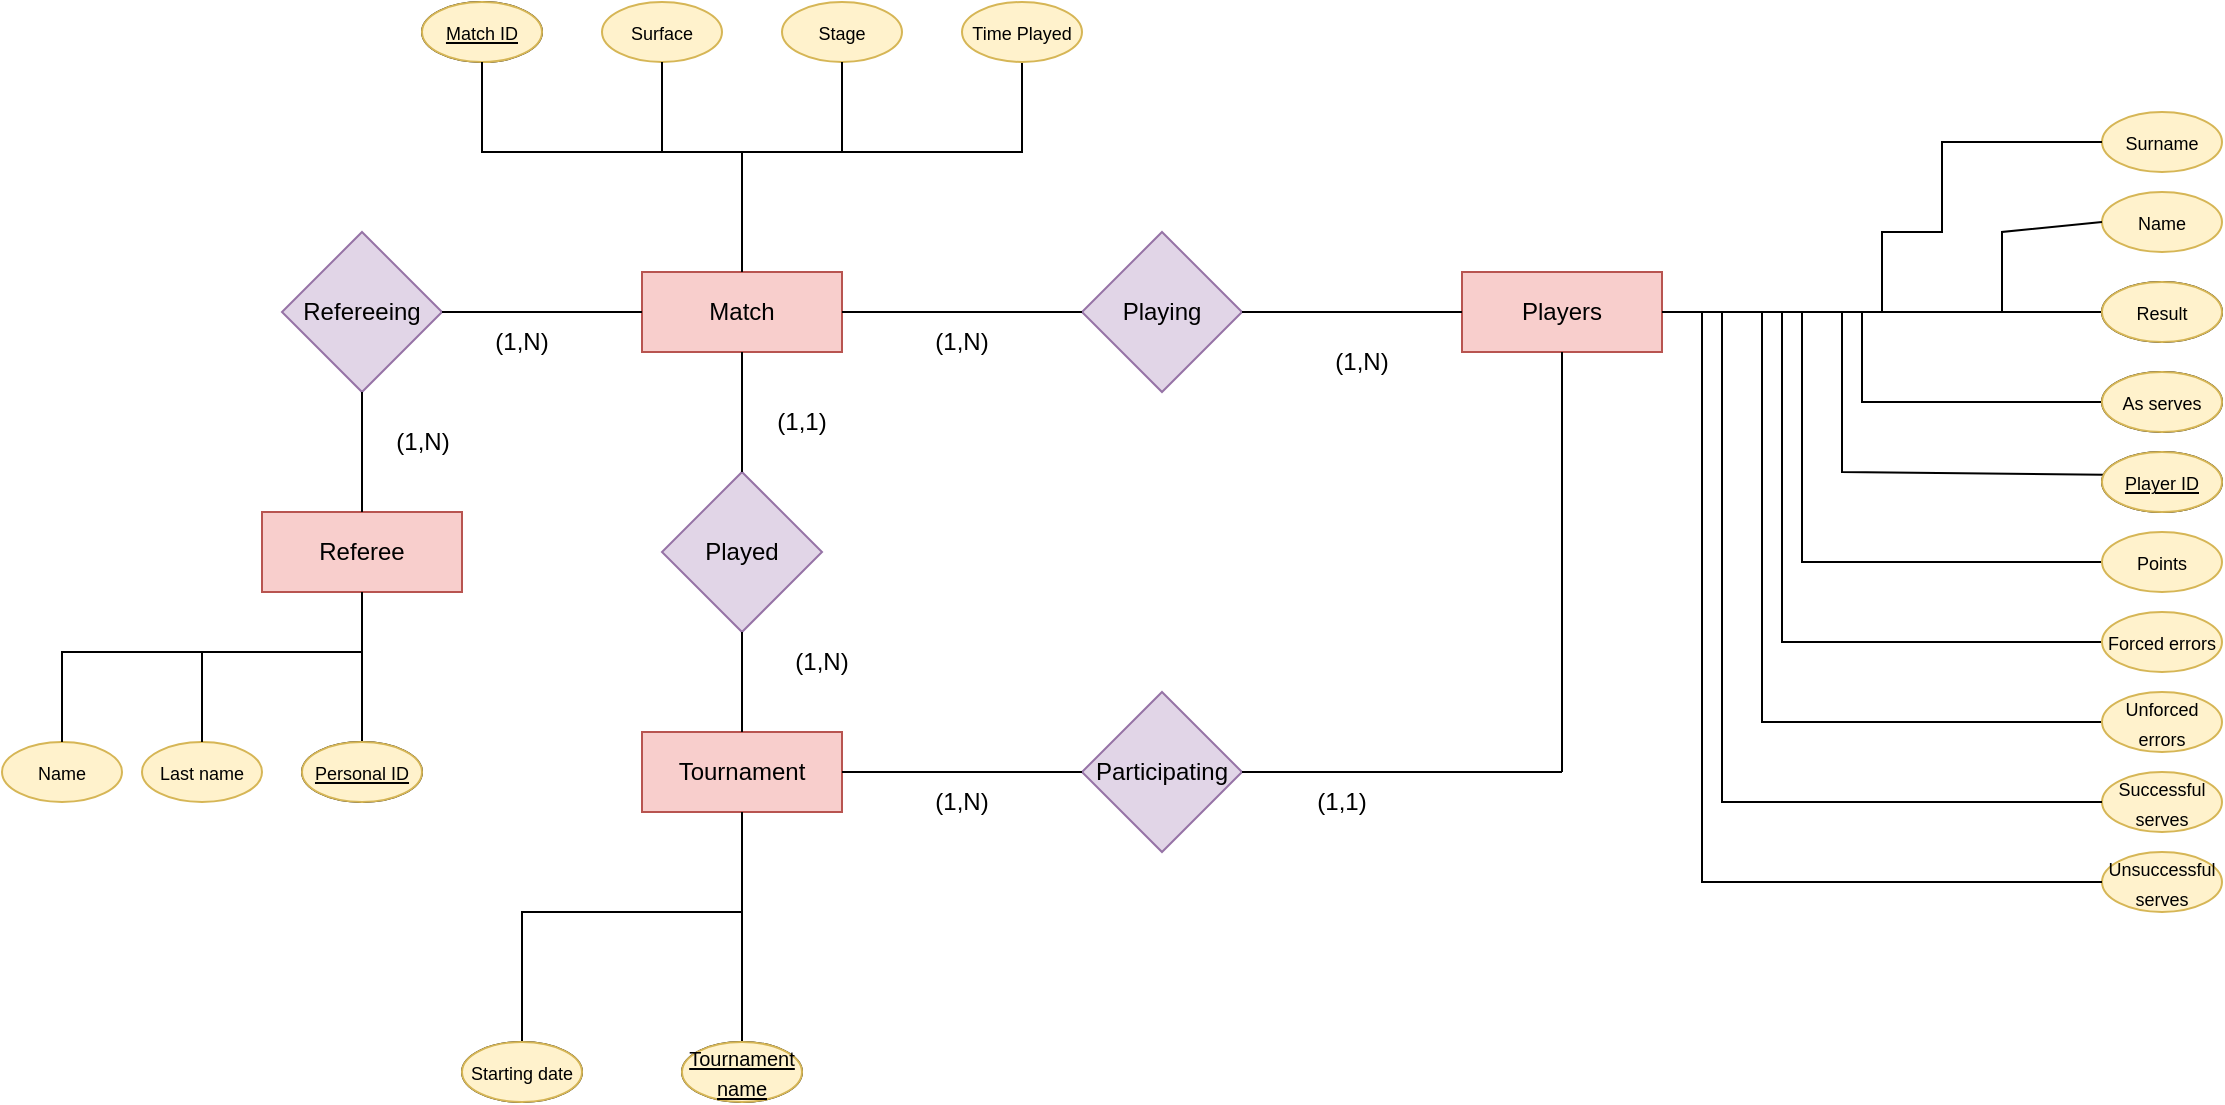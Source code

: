 <mxfile version="21.1.8">
  <diagram name="Page-1" id="ivi_GzzBbnTKShinMN6c">
    <mxGraphModel dx="1401" dy="1669" grid="1" gridSize="10" guides="1" tooltips="1" connect="1" arrows="1" fold="1" page="1" pageScale="1" pageWidth="850" pageHeight="1100" math="0" shadow="0">
      <root>
        <mxCell id="0" />
        <mxCell id="1" parent="0" />
        <mxCell id="fI0UlLMCyQehsWo7p1q2-103" value="Played" style="rhombus;whiteSpace=wrap;html=1;fillColor=#e1d5e7;strokeColor=#9673a6;" vertex="1" parent="1">
          <mxGeometry x="110" y="-160" width="80" height="80" as="geometry" />
        </mxCell>
        <mxCell id="fI0UlLMCyQehsWo7p1q2-104" value="Tournament" style="rounded=0;whiteSpace=wrap;html=1;fillColor=#f8cecc;strokeColor=#b85450;" vertex="1" parent="1">
          <mxGeometry x="100" y="-30" width="100" height="40" as="geometry" />
        </mxCell>
        <mxCell id="fI0UlLMCyQehsWo7p1q2-105" value="" style="endArrow=none;html=1;rounded=0;exitX=0.5;exitY=0;exitDx=0;exitDy=0;entryX=0.5;entryY=1;entryDx=0;entryDy=0;" edge="1" parent="1" source="fI0UlLMCyQehsWo7p1q2-104" target="fI0UlLMCyQehsWo7p1q2-103">
          <mxGeometry width="50" height="50" relative="1" as="geometry">
            <mxPoint x="100" y="-100" as="sourcePoint" />
            <mxPoint x="150" y="-150" as="targetPoint" />
          </mxGeometry>
        </mxCell>
        <mxCell id="fI0UlLMCyQehsWo7p1q2-106" value="Match" style="rounded=0;whiteSpace=wrap;html=1;fillColor=#f8cecc;strokeColor=#b85450;" vertex="1" parent="1">
          <mxGeometry x="100" y="-260" width="100" height="40" as="geometry" />
        </mxCell>
        <mxCell id="fI0UlLMCyQehsWo7p1q2-107" value="(1,N)" style="text;html=1;strokeColor=none;fillColor=none;align=center;verticalAlign=middle;whiteSpace=wrap;rounded=0;" vertex="1" parent="1">
          <mxGeometry x="160" y="-80" width="60" height="30" as="geometry" />
        </mxCell>
        <mxCell id="fI0UlLMCyQehsWo7p1q2-108" value="(1,1)" style="text;html=1;strokeColor=none;fillColor=none;align=center;verticalAlign=middle;whiteSpace=wrap;rounded=0;" vertex="1" parent="1">
          <mxGeometry x="150" y="-200" width="60" height="30" as="geometry" />
        </mxCell>
        <mxCell id="fI0UlLMCyQehsWo7p1q2-109" value="Refereeing" style="rhombus;whiteSpace=wrap;html=1;fillColor=#e1d5e7;strokeColor=#9673a6;" vertex="1" parent="1">
          <mxGeometry x="-80" y="-280" width="80" height="80" as="geometry" />
        </mxCell>
        <mxCell id="fI0UlLMCyQehsWo7p1q2-110" value="" style="endArrow=none;html=1;rounded=0;exitX=1;exitY=0.5;exitDx=0;exitDy=0;" edge="1" parent="1" source="fI0UlLMCyQehsWo7p1q2-109">
          <mxGeometry width="50" height="50" relative="1" as="geometry">
            <mxPoint x="50" y="-190" as="sourcePoint" />
            <mxPoint x="100" y="-240" as="targetPoint" />
          </mxGeometry>
        </mxCell>
        <mxCell id="fI0UlLMCyQehsWo7p1q2-111" value="Referee" style="rounded=0;whiteSpace=wrap;html=1;fillColor=#f8cecc;strokeColor=#b85450;" vertex="1" parent="1">
          <mxGeometry x="-90" y="-140" width="100" height="40" as="geometry" />
        </mxCell>
        <mxCell id="fI0UlLMCyQehsWo7p1q2-112" value="(1,N)" style="text;html=1;strokeColor=none;fillColor=none;align=center;verticalAlign=middle;whiteSpace=wrap;rounded=0;" vertex="1" parent="1">
          <mxGeometry x="10" y="-240" width="60" height="30" as="geometry" />
        </mxCell>
        <mxCell id="fI0UlLMCyQehsWo7p1q2-113" value="(1,N)" style="text;html=1;align=center;verticalAlign=middle;resizable=0;points=[];autosize=1;strokeColor=none;fillColor=none;" vertex="1" parent="1">
          <mxGeometry x="-35" y="-190" width="50" height="30" as="geometry" />
        </mxCell>
        <mxCell id="fI0UlLMCyQehsWo7p1q2-114" value="Playing" style="rhombus;whiteSpace=wrap;html=1;fillColor=#e1d5e7;strokeColor=#9673a6;" vertex="1" parent="1">
          <mxGeometry x="320" y="-280" width="80" height="80" as="geometry" />
        </mxCell>
        <mxCell id="fI0UlLMCyQehsWo7p1q2-115" value="" style="endArrow=none;html=1;rounded=0;exitX=1;exitY=0.5;exitDx=0;exitDy=0;entryX=0;entryY=0.5;entryDx=0;entryDy=0;" edge="1" parent="1" source="fI0UlLMCyQehsWo7p1q2-106" target="fI0UlLMCyQehsWo7p1q2-114">
          <mxGeometry width="50" height="50" relative="1" as="geometry">
            <mxPoint x="220" y="-190" as="sourcePoint" />
            <mxPoint x="270" y="-240" as="targetPoint" />
          </mxGeometry>
        </mxCell>
        <mxCell id="fI0UlLMCyQehsWo7p1q2-116" value="Players" style="rounded=0;whiteSpace=wrap;html=1;fillColor=#f8cecc;strokeColor=#b85450;" vertex="1" parent="1">
          <mxGeometry x="510" y="-260" width="100" height="40" as="geometry" />
        </mxCell>
        <mxCell id="fI0UlLMCyQehsWo7p1q2-117" value="(1,N)" style="text;html=1;strokeColor=none;fillColor=none;align=center;verticalAlign=middle;whiteSpace=wrap;rounded=0;" vertex="1" parent="1">
          <mxGeometry x="430" y="-230" width="60" height="30" as="geometry" />
        </mxCell>
        <mxCell id="fI0UlLMCyQehsWo7p1q2-118" value="(1,N)" style="text;html=1;strokeColor=none;fillColor=none;align=center;verticalAlign=middle;whiteSpace=wrap;rounded=0;" vertex="1" parent="1">
          <mxGeometry x="230" y="-240" width="60" height="30" as="geometry" />
        </mxCell>
        <mxCell id="fI0UlLMCyQehsWo7p1q2-119" value="Participating" style="rhombus;whiteSpace=wrap;html=1;fillColor=#e1d5e7;strokeColor=#9673a6;" vertex="1" parent="1">
          <mxGeometry x="320" y="-50" width="80" height="80" as="geometry" />
        </mxCell>
        <mxCell id="fI0UlLMCyQehsWo7p1q2-120" value="" style="endArrow=none;html=1;rounded=0;exitX=1;exitY=0.5;exitDx=0;exitDy=0;" edge="1" parent="1" source="fI0UlLMCyQehsWo7p1q2-104">
          <mxGeometry width="50" height="50" relative="1" as="geometry">
            <mxPoint x="270" y="40" as="sourcePoint" />
            <mxPoint x="320" y="-10" as="targetPoint" />
          </mxGeometry>
        </mxCell>
        <mxCell id="fI0UlLMCyQehsWo7p1q2-121" value="(1,N)" style="text;html=1;strokeColor=none;fillColor=none;align=center;verticalAlign=middle;whiteSpace=wrap;rounded=0;" vertex="1" parent="1">
          <mxGeometry x="230" y="-10" width="60" height="30" as="geometry" />
        </mxCell>
        <mxCell id="fI0UlLMCyQehsWo7p1q2-122" value="&lt;font style=&quot;font-size: 9px;&quot;&gt;&lt;u&gt;Personal ID&lt;/u&gt;&lt;/font&gt;" style="ellipse;whiteSpace=wrap;html=1;" vertex="1" parent="1">
          <mxGeometry x="-70" y="-25" width="60" height="30" as="geometry" />
        </mxCell>
        <mxCell id="fI0UlLMCyQehsWo7p1q2-123" value="" style="endArrow=none;html=1;rounded=0;entryX=0.5;entryY=0;entryDx=0;entryDy=0;" edge="1" parent="1" target="fI0UlLMCyQehsWo7p1q2-178">
          <mxGeometry width="50" height="50" relative="1" as="geometry">
            <mxPoint x="-40" y="-100" as="sourcePoint" />
            <mxPoint x="-40.19" y="-80" as="targetPoint" />
          </mxGeometry>
        </mxCell>
        <mxCell id="fI0UlLMCyQehsWo7p1q2-124" value="&lt;font size=&quot;1&quot;&gt;&lt;u&gt;Name&lt;/u&gt;&lt;/font&gt;" style="ellipse;whiteSpace=wrap;html=1;" vertex="1" parent="1">
          <mxGeometry x="120" y="125" width="60" height="30" as="geometry" />
        </mxCell>
        <mxCell id="fI0UlLMCyQehsWo7p1q2-125" value="&lt;font size=&quot;1&quot;&gt;&lt;span style=&quot;font-size: 9px;&quot;&gt;Starting date&lt;/span&gt;&lt;/font&gt;" style="ellipse;whiteSpace=wrap;html=1;" vertex="1" parent="1">
          <mxGeometry x="10" y="125" width="60" height="30" as="geometry" />
        </mxCell>
        <mxCell id="fI0UlLMCyQehsWo7p1q2-126" value="" style="endArrow=none;html=1;rounded=0;entryX=0.5;entryY=1;entryDx=0;entryDy=0;exitX=0.5;exitY=0;exitDx=0;exitDy=0;" edge="1" parent="1" source="fI0UlLMCyQehsWo7p1q2-179" target="fI0UlLMCyQehsWo7p1q2-104">
          <mxGeometry width="50" height="50" relative="1" as="geometry">
            <mxPoint x="100" y="50" as="sourcePoint" />
            <mxPoint x="150" as="targetPoint" />
          </mxGeometry>
        </mxCell>
        <mxCell id="fI0UlLMCyQehsWo7p1q2-127" value="" style="endArrow=none;html=1;rounded=0;entryX=0.5;entryY=1;entryDx=0;entryDy=0;exitX=0.5;exitY=0;exitDx=0;exitDy=0;" edge="1" parent="1" source="fI0UlLMCyQehsWo7p1q2-180" target="fI0UlLMCyQehsWo7p1q2-104">
          <mxGeometry width="50" height="50" relative="1" as="geometry">
            <mxPoint x="110" y="60" as="sourcePoint" />
            <mxPoint x="160" y="20" as="targetPoint" />
            <Array as="points">
              <mxPoint x="40" y="60" />
              <mxPoint x="150" y="60" />
            </Array>
          </mxGeometry>
        </mxCell>
        <mxCell id="fI0UlLMCyQehsWo7p1q2-146" value="" style="endArrow=none;html=1;rounded=0;" edge="1" parent="1">
          <mxGeometry width="50" height="50" relative="1" as="geometry">
            <mxPoint x="400" y="-10" as="sourcePoint" />
            <mxPoint x="560" y="-10" as="targetPoint" />
          </mxGeometry>
        </mxCell>
        <mxCell id="fI0UlLMCyQehsWo7p1q2-147" value="(1,1)" style="text;html=1;strokeColor=none;fillColor=none;align=center;verticalAlign=middle;whiteSpace=wrap;rounded=0;" vertex="1" parent="1">
          <mxGeometry x="420" y="-10" width="60" height="30" as="geometry" />
        </mxCell>
        <mxCell id="fI0UlLMCyQehsWo7p1q2-178" value="&lt;font style=&quot;font-size: 9px;&quot;&gt;&lt;u&gt;Personal ID&lt;/u&gt;&lt;/font&gt;" style="ellipse;whiteSpace=wrap;html=1;fillColor=#fff2cc;strokeColor=#d6b656;" vertex="1" parent="1">
          <mxGeometry x="-70" y="-25" width="60" height="30" as="geometry" />
        </mxCell>
        <mxCell id="fI0UlLMCyQehsWo7p1q2-179" value="&lt;font size=&quot;1&quot;&gt;&lt;u&gt;Tournament name&lt;/u&gt;&lt;/font&gt;" style="ellipse;whiteSpace=wrap;html=1;fillColor=#fff2cc;strokeColor=#d6b656;" vertex="1" parent="1">
          <mxGeometry x="120" y="125" width="60" height="30" as="geometry" />
        </mxCell>
        <mxCell id="fI0UlLMCyQehsWo7p1q2-180" value="&lt;font size=&quot;1&quot;&gt;&lt;span style=&quot;font-size: 9px;&quot;&gt;Starting date&lt;/span&gt;&lt;/font&gt;" style="ellipse;whiteSpace=wrap;html=1;fillColor=#fff2cc;strokeColor=#d6b656;" vertex="1" parent="1">
          <mxGeometry x="10" y="125" width="60" height="30" as="geometry" />
        </mxCell>
        <mxCell id="fI0UlLMCyQehsWo7p1q2-181" value="" style="endArrow=none;html=1;rounded=0;entryX=0;entryY=0.5;entryDx=0;entryDy=0;" edge="1" parent="1" target="fI0UlLMCyQehsWo7p1q2-116">
          <mxGeometry width="50" height="50" relative="1" as="geometry">
            <mxPoint x="400" y="-240" as="sourcePoint" />
            <mxPoint x="450" y="-290" as="targetPoint" />
          </mxGeometry>
        </mxCell>
        <mxCell id="fI0UlLMCyQehsWo7p1q2-182" value="" style="endArrow=none;html=1;rounded=0;entryX=0.5;entryY=1;entryDx=0;entryDy=0;" edge="1" parent="1" target="fI0UlLMCyQehsWo7p1q2-109">
          <mxGeometry width="50" height="50" relative="1" as="geometry">
            <mxPoint x="-40" y="-140" as="sourcePoint" />
            <mxPoint x="10" y="-190" as="targetPoint" />
          </mxGeometry>
        </mxCell>
        <mxCell id="fI0UlLMCyQehsWo7p1q2-183" value="" style="endArrow=none;html=1;rounded=0;entryX=0.5;entryY=1;entryDx=0;entryDy=0;" edge="1" parent="1" target="fI0UlLMCyQehsWo7p1q2-106">
          <mxGeometry width="50" height="50" relative="1" as="geometry">
            <mxPoint x="150" y="-160" as="sourcePoint" />
            <mxPoint x="200" y="-210" as="targetPoint" />
          </mxGeometry>
        </mxCell>
        <mxCell id="fI0UlLMCyQehsWo7p1q2-184" value="" style="endArrow=none;html=1;rounded=0;entryX=0.5;entryY=1;entryDx=0;entryDy=0;" edge="1" parent="1" target="fI0UlLMCyQehsWo7p1q2-116">
          <mxGeometry width="50" height="50" relative="1" as="geometry">
            <mxPoint x="560" y="-10" as="sourcePoint" />
            <mxPoint x="550" y="-190" as="targetPoint" />
          </mxGeometry>
        </mxCell>
        <mxCell id="fI0UlLMCyQehsWo7p1q2-185" value="&lt;font size=&quot;1&quot;&gt;&lt;span style=&quot;font-size: 9px;&quot;&gt;Name&lt;/span&gt;&lt;/font&gt;" style="ellipse;whiteSpace=wrap;html=1;fillColor=#fff2cc;strokeColor=#d6b656;" vertex="1" parent="1">
          <mxGeometry x="-220" y="-25" width="60" height="30" as="geometry" />
        </mxCell>
        <mxCell id="fI0UlLMCyQehsWo7p1q2-186" value="&lt;font size=&quot;1&quot;&gt;&lt;span style=&quot;font-size: 9px;&quot;&gt;Last name&lt;/span&gt;&lt;/font&gt;" style="ellipse;whiteSpace=wrap;html=1;fillColor=#fff2cc;strokeColor=#d6b656;" vertex="1" parent="1">
          <mxGeometry x="-150" y="-25" width="60" height="30" as="geometry" />
        </mxCell>
        <mxCell id="fI0UlLMCyQehsWo7p1q2-187" value="" style="endArrow=none;html=1;rounded=0;" edge="1" parent="1">
          <mxGeometry width="50" height="50" relative="1" as="geometry">
            <mxPoint x="-120" y="-25" as="sourcePoint" />
            <mxPoint x="-40" y="-70" as="targetPoint" />
            <Array as="points">
              <mxPoint x="-120" y="-70" />
            </Array>
          </mxGeometry>
        </mxCell>
        <mxCell id="fI0UlLMCyQehsWo7p1q2-188" value="" style="endArrow=none;html=1;rounded=0;exitX=0.5;exitY=0;exitDx=0;exitDy=0;" edge="1" parent="1" source="fI0UlLMCyQehsWo7p1q2-185">
          <mxGeometry width="50" height="50" relative="1" as="geometry">
            <mxPoint x="-180" y="-60" as="sourcePoint" />
            <mxPoint x="-40" y="-70" as="targetPoint" />
            <Array as="points">
              <mxPoint x="-190" y="-70" />
            </Array>
          </mxGeometry>
        </mxCell>
        <mxCell id="fI0UlLMCyQehsWo7p1q2-193" value="&lt;font style=&quot;font-size: 9px;&quot;&gt;&lt;u&gt;Match ID&lt;/u&gt;&lt;/font&gt;" style="ellipse;whiteSpace=wrap;html=1;" vertex="1" parent="1">
          <mxGeometry x="-10" y="-395" width="60" height="30" as="geometry" />
        </mxCell>
        <mxCell id="fI0UlLMCyQehsWo7p1q2-194" value="" style="endArrow=none;html=1;rounded=0;entryX=0.5;entryY=1;entryDx=0;entryDy=0;exitX=0.5;exitY=0;exitDx=0;exitDy=0;" edge="1" target="fI0UlLMCyQehsWo7p1q2-201" parent="1">
          <mxGeometry width="50" height="50" relative="1" as="geometry">
            <mxPoint x="150" y="-260" as="sourcePoint" />
            <mxPoint x="307.5" y="-365" as="targetPoint" />
            <Array as="points">
              <mxPoint x="150" y="-320" />
              <mxPoint x="290" y="-320" />
            </Array>
          </mxGeometry>
        </mxCell>
        <mxCell id="fI0UlLMCyQehsWo7p1q2-195" value="&lt;font size=&quot;1&quot;&gt;&lt;span style=&quot;font-size: 9px;&quot;&gt;Surface&lt;/span&gt;&lt;/font&gt;" style="ellipse;whiteSpace=wrap;html=1;fillColor=#fff2cc;strokeColor=#d6b656;" vertex="1" parent="1">
          <mxGeometry x="80" y="-395" width="60" height="30" as="geometry" />
        </mxCell>
        <mxCell id="fI0UlLMCyQehsWo7p1q2-196" value="&lt;font style=&quot;font-size: 9px;&quot;&gt;Stage&lt;/font&gt;" style="ellipse;whiteSpace=wrap;html=1;fillColor=#fff2cc;strokeColor=#d6b656;" vertex="1" parent="1">
          <mxGeometry x="170" y="-395" width="60" height="30" as="geometry" />
        </mxCell>
        <mxCell id="fI0UlLMCyQehsWo7p1q2-197" value="&lt;font style=&quot;font-size: 9px;&quot;&gt;&lt;u&gt;Match ID&lt;/u&gt;&lt;/font&gt;" style="ellipse;whiteSpace=wrap;html=1;fillColor=#fff2cc;strokeColor=#d6b656;" vertex="1" parent="1">
          <mxGeometry x="-10" y="-395" width="60" height="30" as="geometry" />
        </mxCell>
        <mxCell id="fI0UlLMCyQehsWo7p1q2-198" value="" style="endArrow=none;html=1;rounded=0;entryX=0.5;entryY=1;entryDx=0;entryDy=0;exitX=0.5;exitY=0;exitDx=0;exitDy=0;" edge="1" target="fI0UlLMCyQehsWo7p1q2-193" parent="1">
          <mxGeometry width="50" height="50" relative="1" as="geometry">
            <mxPoint x="150" y="-260" as="sourcePoint" />
            <mxPoint x="20" y="-365" as="targetPoint" />
            <Array as="points">
              <mxPoint x="150" y="-320" />
              <mxPoint x="20" y="-320" />
            </Array>
          </mxGeometry>
        </mxCell>
        <mxCell id="fI0UlLMCyQehsWo7p1q2-199" value="" style="endArrow=none;html=1;rounded=0;" edge="1" parent="1">
          <mxGeometry width="50" height="50" relative="1" as="geometry">
            <mxPoint x="150" y="-320" as="sourcePoint" />
            <mxPoint x="110" y="-365" as="targetPoint" />
            <Array as="points">
              <mxPoint x="110" y="-320" />
            </Array>
          </mxGeometry>
        </mxCell>
        <mxCell id="fI0UlLMCyQehsWo7p1q2-200" value="" style="endArrow=none;html=1;rounded=0;entryX=0.5;entryY=1;entryDx=0;entryDy=0;exitX=0.5;exitY=0;exitDx=0;exitDy=0;" edge="1" target="fI0UlLMCyQehsWo7p1q2-196" parent="1">
          <mxGeometry width="50" height="50" relative="1" as="geometry">
            <mxPoint x="150" y="-260" as="sourcePoint" />
            <mxPoint x="200" y="-365" as="targetPoint" />
            <Array as="points">
              <mxPoint x="150" y="-320" />
              <mxPoint x="200" y="-320" />
            </Array>
          </mxGeometry>
        </mxCell>
        <mxCell id="fI0UlLMCyQehsWo7p1q2-201" value="&lt;font size=&quot;1&quot;&gt;&lt;span style=&quot;font-size: 9px;&quot;&gt;Time Played&lt;/span&gt;&lt;/font&gt;" style="ellipse;whiteSpace=wrap;html=1;fillColor=#fff2cc;strokeColor=#d6b656;" vertex="1" parent="1">
          <mxGeometry x="260" y="-395" width="60" height="30" as="geometry" />
        </mxCell>
        <mxCell id="fI0UlLMCyQehsWo7p1q2-202" value="&lt;font style=&quot;font-size: 9px;&quot;&gt;&lt;u&gt;Personal ID&lt;/u&gt;&lt;/font&gt;" style="ellipse;whiteSpace=wrap;html=1;" vertex="1" parent="1">
          <mxGeometry x="830" y="-170" width="60" height="30" as="geometry" />
        </mxCell>
        <mxCell id="fI0UlLMCyQehsWo7p1q2-203" value="&lt;font size=&quot;1&quot;&gt;&lt;span style=&quot;font-size: 9px;&quot;&gt;As serves&lt;/span&gt;&lt;/font&gt;" style="ellipse;whiteSpace=wrap;html=1;" vertex="1" parent="1">
          <mxGeometry x="830" y="-210" width="60" height="30" as="geometry" />
        </mxCell>
        <mxCell id="fI0UlLMCyQehsWo7p1q2-204" value="&lt;font size=&quot;1&quot;&gt;&lt;span style=&quot;font-size: 9px;&quot;&gt;Resault&lt;/span&gt;&lt;/font&gt;" style="ellipse;whiteSpace=wrap;html=1;" vertex="1" parent="1">
          <mxGeometry x="830" y="-255" width="60" height="30" as="geometry" />
        </mxCell>
        <mxCell id="fI0UlLMCyQehsWo7p1q2-205" value="" style="endArrow=none;html=1;rounded=0;entryX=0;entryY=0.5;entryDx=0;entryDy=0;exitX=1;exitY=0.5;exitDx=0;exitDy=0;" edge="1" target="fI0UlLMCyQehsWo7p1q2-204" parent="1">
          <mxGeometry width="50" height="50" relative="1" as="geometry">
            <mxPoint x="610" y="-240" as="sourcePoint" />
            <mxPoint x="460" y="-260" as="targetPoint" />
          </mxGeometry>
        </mxCell>
        <mxCell id="fI0UlLMCyQehsWo7p1q2-206" value="" style="endArrow=none;html=1;rounded=0;entryX=0;entryY=0.5;entryDx=0;entryDy=0;exitX=1;exitY=0.5;exitDx=0;exitDy=0;" edge="1" target="fI0UlLMCyQehsWo7p1q2-203" parent="1">
          <mxGeometry width="50" height="50" relative="1" as="geometry">
            <mxPoint x="610" y="-240" as="sourcePoint" />
            <mxPoint x="460" y="-260" as="targetPoint" />
            <Array as="points">
              <mxPoint x="710" y="-240" />
              <mxPoint x="710" y="-195" />
            </Array>
          </mxGeometry>
        </mxCell>
        <mxCell id="fI0UlLMCyQehsWo7p1q2-207" value="" style="endArrow=none;html=1;rounded=0;entryX=0.017;entryY=0.378;entryDx=0;entryDy=0;entryPerimeter=0;exitX=1;exitY=0.5;exitDx=0;exitDy=0;" edge="1" target="fI0UlLMCyQehsWo7p1q2-202" parent="1">
          <mxGeometry width="50" height="50" relative="1" as="geometry">
            <mxPoint x="610" y="-240" as="sourcePoint" />
            <mxPoint x="590" y="-450" as="targetPoint" />
            <Array as="points">
              <mxPoint x="700" y="-240" />
              <mxPoint x="700" y="-160" />
            </Array>
          </mxGeometry>
        </mxCell>
        <mxCell id="fI0UlLMCyQehsWo7p1q2-208" value="" style="endArrow=none;html=1;rounded=0;entryX=0;entryY=0.5;entryDx=0;entryDy=0;exitX=1;exitY=0.5;exitDx=0;exitDy=0;" edge="1" target="fI0UlLMCyQehsWo7p1q2-211" parent="1">
          <mxGeometry width="50" height="50" relative="1" as="geometry">
            <mxPoint x="610" y="-240" as="sourcePoint" />
            <mxPoint x="830.0" y="-75" as="targetPoint" />
            <Array as="points">
              <mxPoint x="680" y="-240" />
              <mxPoint x="680" y="-115" />
            </Array>
          </mxGeometry>
        </mxCell>
        <mxCell id="fI0UlLMCyQehsWo7p1q2-209" value="" style="endArrow=none;html=1;rounded=0;entryX=0;entryY=0.5;entryDx=0;entryDy=0;exitX=1;exitY=0.5;exitDx=0;exitDy=0;" edge="1" target="fI0UlLMCyQehsWo7p1q2-219" parent="1">
          <mxGeometry width="50" height="50" relative="1" as="geometry">
            <mxPoint x="610" y="-240" as="sourcePoint" />
            <mxPoint x="760" y="-30" as="targetPoint" />
            <Array as="points">
              <mxPoint x="670" y="-240" />
              <mxPoint x="670" y="-75" />
            </Array>
          </mxGeometry>
        </mxCell>
        <mxCell id="fI0UlLMCyQehsWo7p1q2-210" value="" style="endArrow=none;html=1;rounded=0;entryX=0;entryY=0.5;entryDx=0;entryDy=0;exitX=1;exitY=0.5;exitDx=0;exitDy=0;" edge="1" target="fI0UlLMCyQehsWo7p1q2-220" parent="1">
          <mxGeometry width="50" height="50" relative="1" as="geometry">
            <mxPoint x="610" y="-240" as="sourcePoint" />
            <mxPoint x="760" y="20" as="targetPoint" />
            <Array as="points">
              <mxPoint x="660" y="-240" />
              <mxPoint x="660" y="-35" />
            </Array>
          </mxGeometry>
        </mxCell>
        <mxCell id="fI0UlLMCyQehsWo7p1q2-211" value="&lt;font size=&quot;1&quot;&gt;&lt;span style=&quot;font-size: 9px;&quot;&gt;Points&lt;/span&gt;&lt;/font&gt;" style="ellipse;whiteSpace=wrap;html=1;fillColor=#fff2cc;strokeColor=#d6b656;" vertex="1" parent="1">
          <mxGeometry x="830" y="-130" width="60" height="30" as="geometry" />
        </mxCell>
        <mxCell id="fI0UlLMCyQehsWo7p1q2-212" value="&lt;font style=&quot;font-size: 9px;&quot;&gt;&lt;u&gt;Player ID&lt;/u&gt;&lt;/font&gt;" style="ellipse;whiteSpace=wrap;html=1;fillColor=#fff2cc;strokeColor=#d6b656;" vertex="1" parent="1">
          <mxGeometry x="830" y="-170" width="60" height="30" as="geometry" />
        </mxCell>
        <mxCell id="fI0UlLMCyQehsWo7p1q2-213" value="&lt;font size=&quot;1&quot;&gt;&lt;span style=&quot;font-size: 9px;&quot;&gt;As serves&lt;/span&gt;&lt;/font&gt;" style="ellipse;whiteSpace=wrap;html=1;fillColor=#fff2cc;strokeColor=#d6b656;" vertex="1" parent="1">
          <mxGeometry x="830" y="-210" width="60" height="30" as="geometry" />
        </mxCell>
        <mxCell id="fI0UlLMCyQehsWo7p1q2-214" value="&lt;font size=&quot;1&quot;&gt;&lt;span style=&quot;font-size: 9px;&quot;&gt;Result&lt;/span&gt;&lt;/font&gt;" style="ellipse;whiteSpace=wrap;html=1;fillColor=#fff2cc;strokeColor=#d6b656;" vertex="1" parent="1">
          <mxGeometry x="830" y="-255" width="60" height="30" as="geometry" />
        </mxCell>
        <mxCell id="fI0UlLMCyQehsWo7p1q2-215" value="&lt;font size=&quot;1&quot;&gt;&lt;span style=&quot;font-size: 9px;&quot;&gt;Surname&lt;/span&gt;&lt;/font&gt;" style="ellipse;whiteSpace=wrap;html=1;fillColor=#fff2cc;strokeColor=#d6b656;" vertex="1" parent="1">
          <mxGeometry x="830" y="-340" width="60" height="30" as="geometry" />
        </mxCell>
        <mxCell id="fI0UlLMCyQehsWo7p1q2-216" value="&lt;font size=&quot;1&quot;&gt;&lt;span style=&quot;font-size: 9px;&quot;&gt;Name&lt;/span&gt;&lt;/font&gt;" style="ellipse;whiteSpace=wrap;html=1;fillColor=#fff2cc;strokeColor=#d6b656;" vertex="1" parent="1">
          <mxGeometry x="830" y="-300" width="60" height="30" as="geometry" />
        </mxCell>
        <mxCell id="fI0UlLMCyQehsWo7p1q2-217" value="" style="endArrow=none;html=1;rounded=0;entryX=0;entryY=0.5;entryDx=0;entryDy=0;" edge="1" target="fI0UlLMCyQehsWo7p1q2-215" parent="1">
          <mxGeometry width="50" height="50" relative="1" as="geometry">
            <mxPoint x="720" y="-240" as="sourcePoint" />
            <mxPoint x="790" y="-300" as="targetPoint" />
            <Array as="points">
              <mxPoint x="720" y="-280" />
              <mxPoint x="750" y="-280" />
              <mxPoint x="750" y="-325" />
            </Array>
          </mxGeometry>
        </mxCell>
        <mxCell id="fI0UlLMCyQehsWo7p1q2-218" value="" style="endArrow=none;html=1;rounded=0;entryX=0;entryY=0.5;entryDx=0;entryDy=0;exitX=1;exitY=0.5;exitDx=0;exitDy=0;" edge="1" target="fI0UlLMCyQehsWo7p1q2-216" parent="1">
          <mxGeometry width="50" height="50" relative="1" as="geometry">
            <mxPoint x="610" y="-240" as="sourcePoint" />
            <mxPoint x="820" y="-300" as="targetPoint" />
            <Array as="points">
              <mxPoint x="780" y="-240" />
              <mxPoint x="780" y="-280" />
            </Array>
          </mxGeometry>
        </mxCell>
        <mxCell id="fI0UlLMCyQehsWo7p1q2-219" value="&lt;font size=&quot;1&quot;&gt;&lt;span style=&quot;font-size: 9px;&quot;&gt;Forced errors&lt;/span&gt;&lt;/font&gt;" style="ellipse;whiteSpace=wrap;html=1;fillColor=#fff2cc;strokeColor=#d6b656;" vertex="1" parent="1">
          <mxGeometry x="830" y="-90" width="60" height="30" as="geometry" />
        </mxCell>
        <mxCell id="fI0UlLMCyQehsWo7p1q2-220" value="&lt;font size=&quot;1&quot;&gt;&lt;span style=&quot;font-size: 9px;&quot;&gt;Unforced errors&lt;/span&gt;&lt;/font&gt;" style="ellipse;whiteSpace=wrap;html=1;fillColor=#fff2cc;strokeColor=#d6b656;" vertex="1" parent="1">
          <mxGeometry x="830" y="-50" width="60" height="30" as="geometry" />
        </mxCell>
        <mxCell id="fI0UlLMCyQehsWo7p1q2-221" value="&lt;font size=&quot;1&quot;&gt;&lt;span style=&quot;font-size: 9px;&quot;&gt;Successful serves&lt;br&gt;&lt;/span&gt;&lt;/font&gt;" style="ellipse;whiteSpace=wrap;html=1;fillColor=#fff2cc;strokeColor=#d6b656;" vertex="1" parent="1">
          <mxGeometry x="830" y="-10" width="60" height="30" as="geometry" />
        </mxCell>
        <mxCell id="fI0UlLMCyQehsWo7p1q2-222" value="&lt;font size=&quot;1&quot;&gt;&lt;span style=&quot;font-size: 9px;&quot;&gt;Unsuccessful serves&lt;br&gt;&lt;/span&gt;&lt;/font&gt;" style="ellipse;whiteSpace=wrap;html=1;fillColor=#fff2cc;strokeColor=#d6b656;" vertex="1" parent="1">
          <mxGeometry x="830" y="30" width="60" height="30" as="geometry" />
        </mxCell>
        <mxCell id="fI0UlLMCyQehsWo7p1q2-223" value="" style="endArrow=none;html=1;rounded=0;exitX=0;exitY=0.5;exitDx=0;exitDy=0;" edge="1" source="fI0UlLMCyQehsWo7p1q2-221" parent="1">
          <mxGeometry width="50" height="50" relative="1" as="geometry">
            <mxPoint x="590" y="-190" as="sourcePoint" />
            <mxPoint x="640" y="-240" as="targetPoint" />
            <Array as="points">
              <mxPoint x="640" y="5" />
            </Array>
          </mxGeometry>
        </mxCell>
        <mxCell id="fI0UlLMCyQehsWo7p1q2-224" value="" style="endArrow=none;html=1;rounded=0;entryX=0;entryY=0.5;entryDx=0;entryDy=0;" edge="1" target="fI0UlLMCyQehsWo7p1q2-222" parent="1">
          <mxGeometry width="50" height="50" relative="1" as="geometry">
            <mxPoint x="630" y="-240" as="sourcePoint" />
            <mxPoint x="780" y="50" as="targetPoint" />
            <Array as="points">
              <mxPoint x="630" y="45" />
            </Array>
          </mxGeometry>
        </mxCell>
      </root>
    </mxGraphModel>
  </diagram>
</mxfile>
